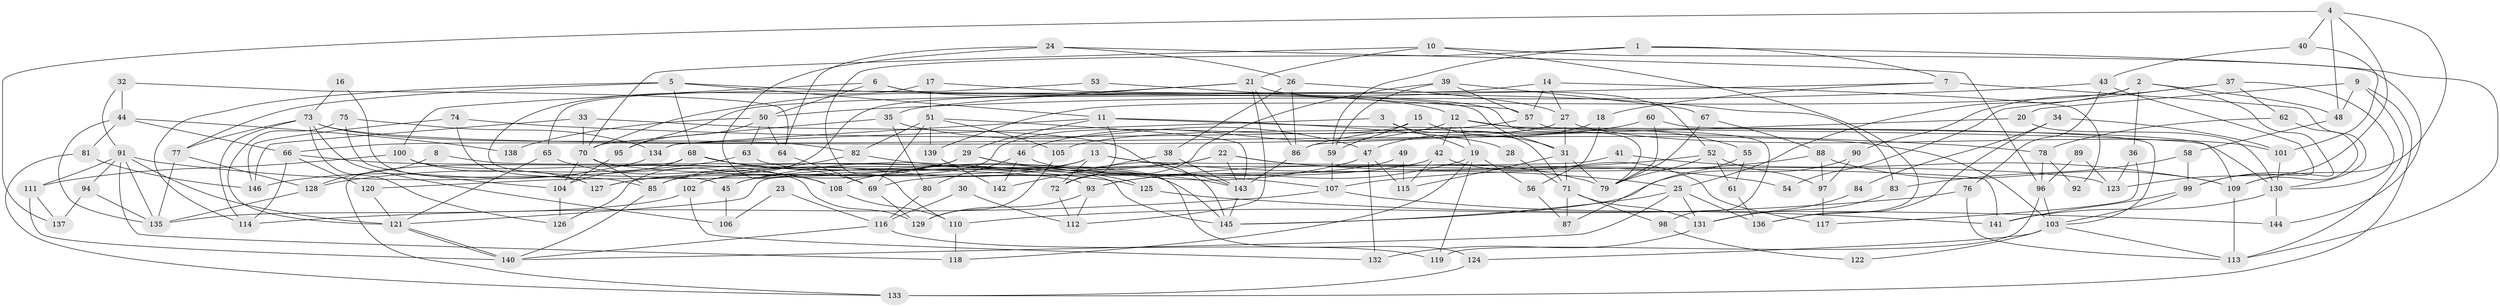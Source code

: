 // coarse degree distribution, {4: 0.13978494623655913, 7: 0.15053763440860216, 3: 0.21505376344086022, 5: 0.1827956989247312, 6: 0.10752688172043011, 8: 0.06451612903225806, 10: 0.021505376344086023, 9: 0.03225806451612903, 2: 0.08602150537634409}
// Generated by graph-tools (version 1.1) at 2025/52/02/27/25 19:52:06]
// undirected, 146 vertices, 292 edges
graph export_dot {
graph [start="1"]
  node [color=gray90,style=filled];
  1;
  2;
  3;
  4;
  5;
  6;
  7;
  8;
  9;
  10;
  11;
  12;
  13;
  14;
  15;
  16;
  17;
  18;
  19;
  20;
  21;
  22;
  23;
  24;
  25;
  26;
  27;
  28;
  29;
  30;
  31;
  32;
  33;
  34;
  35;
  36;
  37;
  38;
  39;
  40;
  41;
  42;
  43;
  44;
  45;
  46;
  47;
  48;
  49;
  50;
  51;
  52;
  53;
  54;
  55;
  56;
  57;
  58;
  59;
  60;
  61;
  62;
  63;
  64;
  65;
  66;
  67;
  68;
  69;
  70;
  71;
  72;
  73;
  74;
  75;
  76;
  77;
  78;
  79;
  80;
  81;
  82;
  83;
  84;
  85;
  86;
  87;
  88;
  89;
  90;
  91;
  92;
  93;
  94;
  95;
  96;
  97;
  98;
  99;
  100;
  101;
  102;
  103;
  104;
  105;
  106;
  107;
  108;
  109;
  110;
  111;
  112;
  113;
  114;
  115;
  116;
  117;
  118;
  119;
  120;
  121;
  122;
  123;
  124;
  125;
  126;
  127;
  128;
  129;
  130;
  131;
  132;
  133;
  134;
  135;
  136;
  137;
  138;
  139;
  140;
  141;
  142;
  143;
  144;
  145;
  146;
  1 -- 110;
  1 -- 113;
  1 -- 7;
  1 -- 59;
  2 -- 139;
  2 -- 25;
  2 -- 36;
  2 -- 48;
  2 -- 99;
  3 -- 19;
  3 -- 134;
  3 -- 71;
  4 -- 109;
  4 -- 48;
  4 -- 40;
  4 -- 123;
  4 -- 137;
  5 -- 68;
  5 -- 114;
  5 -- 11;
  5 -- 77;
  5 -- 83;
  6 -- 12;
  6 -- 31;
  6 -- 50;
  6 -- 100;
  7 -- 130;
  7 -- 18;
  7 -- 95;
  8 -- 128;
  8 -- 145;
  9 -- 20;
  9 -- 133;
  9 -- 48;
  9 -- 113;
  10 -- 21;
  10 -- 136;
  10 -- 70;
  10 -- 144;
  11 -- 130;
  11 -- 28;
  11 -- 29;
  11 -- 72;
  11 -- 134;
  12 -- 42;
  12 -- 109;
  12 -- 19;
  12 -- 46;
  12 -- 55;
  13 -- 127;
  13 -- 72;
  13 -- 25;
  13 -- 102;
  13 -- 141;
  14 -- 126;
  14 -- 57;
  14 -- 27;
  14 -- 92;
  15 -- 102;
  15 -- 59;
  15 -- 31;
  16 -- 73;
  16 -- 127;
  17 -- 79;
  17 -- 51;
  17 -- 45;
  18 -- 47;
  18 -- 56;
  19 -- 93;
  19 -- 56;
  19 -- 118;
  19 -- 119;
  20 -- 130;
  20 -- 86;
  21 -- 86;
  21 -- 112;
  21 -- 35;
  21 -- 52;
  21 -- 70;
  22 -- 143;
  22 -- 85;
  22 -- 45;
  22 -- 54;
  22 -- 79;
  23 -- 106;
  23 -- 116;
  24 -- 64;
  24 -- 108;
  24 -- 26;
  24 -- 96;
  25 -- 140;
  25 -- 131;
  25 -- 136;
  25 -- 145;
  26 -- 27;
  26 -- 38;
  26 -- 86;
  27 -- 31;
  27 -- 66;
  27 -- 101;
  28 -- 71;
  29 -- 107;
  29 -- 120;
  29 -- 124;
  29 -- 127;
  30 -- 116;
  30 -- 112;
  31 -- 79;
  31 -- 71;
  31 -- 115;
  32 -- 44;
  32 -- 64;
  32 -- 91;
  33 -- 70;
  33 -- 146;
  33 -- 143;
  34 -- 101;
  34 -- 136;
  34 -- 84;
  35 -- 70;
  35 -- 47;
  35 -- 80;
  36 -- 123;
  36 -- 117;
  37 -- 130;
  37 -- 90;
  37 -- 54;
  37 -- 62;
  38 -- 143;
  38 -- 142;
  39 -- 59;
  39 -- 67;
  39 -- 57;
  39 -- 72;
  40 -- 43;
  40 -- 101;
  41 -- 109;
  41 -- 121;
  42 -- 45;
  42 -- 115;
  42 -- 117;
  43 -- 99;
  43 -- 50;
  43 -- 76;
  44 -- 66;
  44 -- 135;
  44 -- 81;
  44 -- 138;
  45 -- 106;
  46 -- 145;
  46 -- 80;
  46 -- 142;
  47 -- 132;
  47 -- 108;
  47 -- 115;
  48 -- 58;
  49 -- 115;
  49 -- 69;
  50 -- 95;
  50 -- 63;
  50 -- 64;
  50 -- 138;
  51 -- 143;
  51 -- 82;
  51 -- 69;
  51 -- 105;
  51 -- 139;
  52 -- 79;
  52 -- 61;
  52 -- 93;
  52 -- 97;
  53 -- 65;
  53 -- 57;
  55 -- 87;
  55 -- 61;
  56 -- 87;
  57 -- 105;
  57 -- 98;
  58 -- 83;
  58 -- 99;
  59 -- 107;
  60 -- 103;
  60 -- 86;
  60 -- 79;
  61 -- 136;
  62 -- 109;
  62 -- 78;
  63 -- 145;
  63 -- 128;
  64 -- 69;
  65 -- 108;
  65 -- 121;
  66 -- 120;
  66 -- 93;
  66 -- 114;
  67 -- 88;
  67 -- 79;
  68 -- 69;
  68 -- 104;
  68 -- 125;
  68 -- 133;
  69 -- 129;
  70 -- 85;
  70 -- 104;
  70 -- 123;
  71 -- 87;
  71 -- 98;
  71 -- 131;
  72 -- 112;
  73 -- 77;
  73 -- 103;
  73 -- 82;
  73 -- 106;
  73 -- 114;
  73 -- 126;
  74 -- 85;
  74 -- 78;
  74 -- 146;
  75 -- 121;
  75 -- 134;
  75 -- 104;
  76 -- 113;
  76 -- 110;
  77 -- 135;
  77 -- 128;
  78 -- 96;
  78 -- 92;
  80 -- 116;
  81 -- 133;
  81 -- 146;
  82 -- 85;
  82 -- 143;
  83 -- 131;
  84 -- 131;
  85 -- 140;
  86 -- 143;
  88 -- 107;
  88 -- 97;
  88 -- 109;
  89 -- 96;
  89 -- 123;
  90 -- 97;
  90 -- 145;
  91 -- 125;
  91 -- 94;
  91 -- 111;
  91 -- 118;
  91 -- 121;
  91 -- 135;
  93 -- 112;
  93 -- 129;
  94 -- 135;
  94 -- 137;
  95 -- 104;
  96 -- 119;
  96 -- 103;
  97 -- 117;
  98 -- 122;
  99 -- 103;
  99 -- 141;
  100 -- 111;
  100 -- 127;
  100 -- 129;
  101 -- 130;
  102 -- 135;
  102 -- 132;
  103 -- 113;
  103 -- 122;
  103 -- 124;
  104 -- 126;
  105 -- 129;
  107 -- 114;
  107 -- 141;
  108 -- 110;
  109 -- 113;
  110 -- 118;
  111 -- 137;
  111 -- 140;
  116 -- 140;
  116 -- 119;
  120 -- 121;
  121 -- 140;
  121 -- 140;
  124 -- 133;
  125 -- 144;
  128 -- 135;
  130 -- 141;
  130 -- 144;
  131 -- 132;
  134 -- 146;
  139 -- 142;
  143 -- 145;
}
